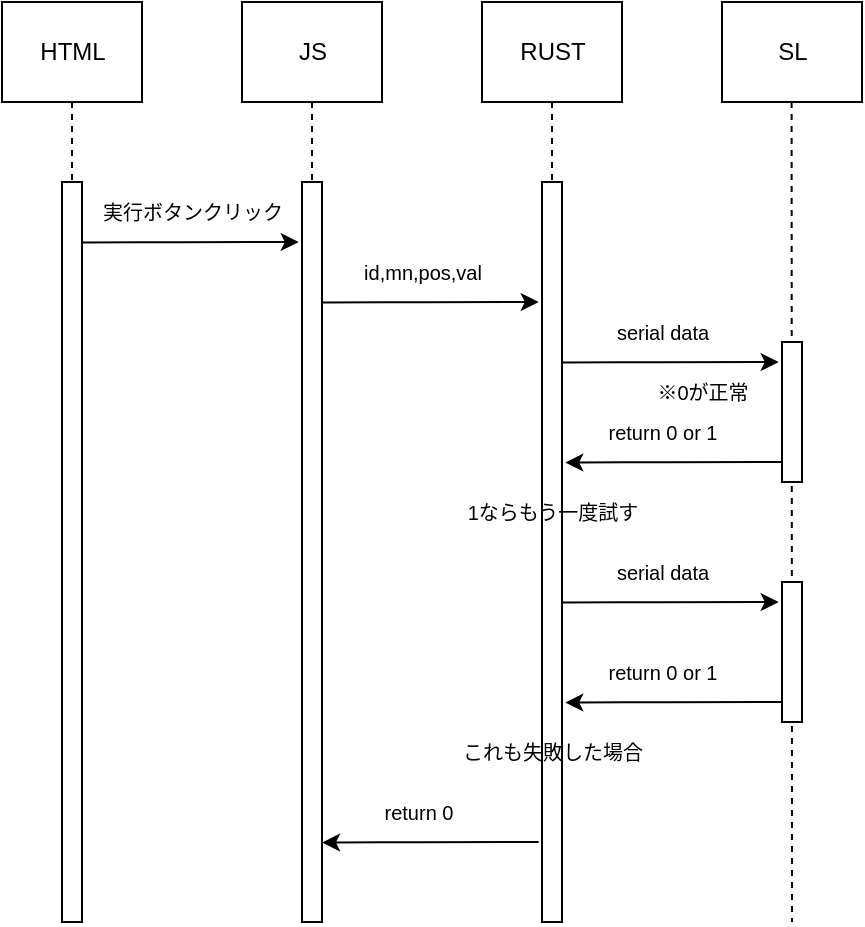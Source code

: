 <mxfile>
    <diagram id="5d_2CFA66pLMOxRAJSd5" name="ページ1">
        <mxGraphModel dx="1277" dy="556" grid="1" gridSize="10" guides="1" tooltips="1" connect="1" arrows="1" fold="1" page="1" pageScale="1" pageWidth="827" pageHeight="1169" math="0" shadow="0">
            <root>
                <mxCell id="0"/>
                <mxCell id="1" parent="0"/>
                <mxCell id="2" value="" style="html=1;points=[];perimeter=orthogonalPerimeter;" vertex="1" parent="1">
                    <mxGeometry x="150" y="160" width="10" height="370" as="geometry"/>
                </mxCell>
                <mxCell id="6" style="edgeStyle=none;html=1;endArrow=none;endFill=0;dashed=1;" edge="1" parent="1" source="5" target="2">
                    <mxGeometry relative="1" as="geometry"/>
                </mxCell>
                <mxCell id="5" value="JS" style="html=1;" vertex="1" parent="1">
                    <mxGeometry x="120" y="70" width="70" height="50" as="geometry"/>
                </mxCell>
                <mxCell id="18" value="" style="html=1;points=[];perimeter=orthogonalPerimeter;" vertex="1" parent="1">
                    <mxGeometry x="270" y="160" width="10" height="370" as="geometry"/>
                </mxCell>
                <mxCell id="19" style="edgeStyle=none;html=1;endArrow=none;endFill=0;dashed=1;" edge="1" source="20" target="18" parent="1">
                    <mxGeometry relative="1" as="geometry"/>
                </mxCell>
                <mxCell id="20" value="RUST" style="html=1;" vertex="1" parent="1">
                    <mxGeometry x="240" y="70" width="70" height="50" as="geometry"/>
                </mxCell>
                <mxCell id="23" value="SL" style="html=1;" vertex="1" parent="1">
                    <mxGeometry x="360" y="70" width="70" height="50" as="geometry"/>
                </mxCell>
                <mxCell id="27" value="" style="endArrow=classic;html=1;entryX=-0.116;entryY=0.103;entryDx=0;entryDy=0;entryPerimeter=0;exitX=1.047;exitY=0.104;exitDx=0;exitDy=0;exitPerimeter=0;" edge="1" parent="1">
                    <mxGeometry width="50" height="50" relative="1" as="geometry">
                        <mxPoint x="280" y="250.29" as="sourcePoint"/>
                        <mxPoint x="388.37" y="250" as="targetPoint"/>
                        <Array as="points">
                            <mxPoint x="319.53" y="250.13"/>
                        </Array>
                    </mxGeometry>
                </mxCell>
                <mxCell id="28" value="" style="html=1;points=[];perimeter=orthogonalPerimeter;" vertex="1" parent="1">
                    <mxGeometry x="30" y="160" width="10" height="370" as="geometry"/>
                </mxCell>
                <mxCell id="29" style="edgeStyle=none;html=1;endArrow=none;endFill=0;dashed=1;" edge="1" source="30" target="28" parent="1">
                    <mxGeometry relative="1" as="geometry"/>
                </mxCell>
                <mxCell id="30" value="HTML" style="html=1;" vertex="1" parent="1">
                    <mxGeometry y="70" width="70" height="50" as="geometry"/>
                </mxCell>
                <mxCell id="31" value="" style="endArrow=classic;html=1;entryX=-0.116;entryY=0.103;entryDx=0;entryDy=0;entryPerimeter=0;exitX=1.047;exitY=0.104;exitDx=0;exitDy=0;exitPerimeter=0;" edge="1" parent="1">
                    <mxGeometry width="50" height="50" relative="1" as="geometry">
                        <mxPoint x="40" y="190.29" as="sourcePoint"/>
                        <mxPoint x="148.37" y="190" as="targetPoint"/>
                        <Array as="points">
                            <mxPoint x="79.53" y="190.13"/>
                        </Array>
                    </mxGeometry>
                </mxCell>
                <mxCell id="32" value="実行ボタンクリック" style="text;html=1;align=center;verticalAlign=middle;resizable=0;points=[];autosize=1;strokeColor=none;fillColor=none;fontSize=10;" vertex="1" parent="1">
                    <mxGeometry x="40" y="160" width="110" height="30" as="geometry"/>
                </mxCell>
                <mxCell id="34" value="" style="endArrow=classic;html=1;entryX=-0.116;entryY=0.103;entryDx=0;entryDy=0;entryPerimeter=0;exitX=1.047;exitY=0.104;exitDx=0;exitDy=0;exitPerimeter=0;" edge="1" parent="1">
                    <mxGeometry width="50" height="50" relative="1" as="geometry">
                        <mxPoint x="160" y="220.29" as="sourcePoint"/>
                        <mxPoint x="268.37" y="220" as="targetPoint"/>
                        <Array as="points">
                            <mxPoint x="199.53" y="220.13"/>
                        </Array>
                    </mxGeometry>
                </mxCell>
                <mxCell id="36" value="id,mn,pos,val" style="text;html=1;align=center;verticalAlign=middle;resizable=0;points=[];autosize=1;strokeColor=none;fillColor=none;fontSize=10;" vertex="1" parent="1">
                    <mxGeometry x="170" y="190" width="80" height="30" as="geometry"/>
                </mxCell>
                <mxCell id="37" value="serial data" style="text;html=1;align=center;verticalAlign=middle;resizable=0;points=[];autosize=1;strokeColor=none;fillColor=none;fontSize=10;" vertex="1" parent="1">
                    <mxGeometry x="295" y="220" width="70" height="30" as="geometry"/>
                </mxCell>
                <mxCell id="39" style="edgeStyle=none;html=1;endArrow=none;endFill=0;dashed=1;" edge="1" parent="1">
                    <mxGeometry relative="1" as="geometry">
                        <mxPoint x="394.8" y="120" as="sourcePoint"/>
                        <mxPoint x="395" y="530" as="targetPoint"/>
                    </mxGeometry>
                </mxCell>
                <mxCell id="21" value="" style="html=1;points=[];perimeter=orthogonalPerimeter;" vertex="1" parent="1">
                    <mxGeometry x="390" y="240" width="10" height="70" as="geometry"/>
                </mxCell>
                <mxCell id="40" value="" style="endArrow=classic;html=1;entryX=-0.116;entryY=0.103;entryDx=0;entryDy=0;entryPerimeter=0;exitX=1.047;exitY=0.104;exitDx=0;exitDy=0;exitPerimeter=0;" edge="1" parent="1">
                    <mxGeometry width="50" height="50" relative="1" as="geometry">
                        <mxPoint x="390.0" y="300" as="sourcePoint"/>
                        <mxPoint x="281.63" y="300.29" as="targetPoint"/>
                        <Array as="points">
                            <mxPoint x="321.16" y="300.13"/>
                        </Array>
                    </mxGeometry>
                </mxCell>
                <mxCell id="41" value="return 0 or 1" style="text;html=1;align=center;verticalAlign=middle;resizable=0;points=[];autosize=1;strokeColor=none;fillColor=none;fontSize=10;" vertex="1" parent="1">
                    <mxGeometry x="290" y="270" width="80" height="30" as="geometry"/>
                </mxCell>
                <mxCell id="43" value="1ならもう一度試す" style="text;html=1;align=center;verticalAlign=middle;resizable=0;points=[];autosize=1;strokeColor=none;fillColor=none;fontSize=10;" vertex="1" parent="1">
                    <mxGeometry x="220" y="310" width="110" height="30" as="geometry"/>
                </mxCell>
                <mxCell id="44" value="" style="endArrow=classic;html=1;entryX=-0.116;entryY=0.103;entryDx=0;entryDy=0;entryPerimeter=0;exitX=1.047;exitY=0.104;exitDx=0;exitDy=0;exitPerimeter=0;" edge="1" parent="1">
                    <mxGeometry width="50" height="50" relative="1" as="geometry">
                        <mxPoint x="280" y="370.29" as="sourcePoint"/>
                        <mxPoint x="388.37" y="370" as="targetPoint"/>
                        <Array as="points">
                            <mxPoint x="319.53" y="370.13"/>
                        </Array>
                    </mxGeometry>
                </mxCell>
                <mxCell id="45" value="serial data" style="text;html=1;align=center;verticalAlign=middle;resizable=0;points=[];autosize=1;strokeColor=none;fillColor=none;fontSize=10;" vertex="1" parent="1">
                    <mxGeometry x="295" y="340" width="70" height="30" as="geometry"/>
                </mxCell>
                <mxCell id="46" value="" style="html=1;points=[];perimeter=orthogonalPerimeter;" vertex="1" parent="1">
                    <mxGeometry x="390" y="360" width="10" height="70" as="geometry"/>
                </mxCell>
                <mxCell id="47" value="" style="endArrow=classic;html=1;entryX=-0.116;entryY=0.103;entryDx=0;entryDy=0;entryPerimeter=0;exitX=1.047;exitY=0.104;exitDx=0;exitDy=0;exitPerimeter=0;" edge="1" parent="1">
                    <mxGeometry width="50" height="50" relative="1" as="geometry">
                        <mxPoint x="390.0" y="420.0" as="sourcePoint"/>
                        <mxPoint x="281.63" y="420.29" as="targetPoint"/>
                        <Array as="points">
                            <mxPoint x="321.16" y="420.13"/>
                        </Array>
                    </mxGeometry>
                </mxCell>
                <mxCell id="48" value="return 0 or 1" style="text;html=1;align=center;verticalAlign=middle;resizable=0;points=[];autosize=1;strokeColor=none;fillColor=none;fontSize=10;" vertex="1" parent="1">
                    <mxGeometry x="290" y="390" width="80" height="30" as="geometry"/>
                </mxCell>
                <mxCell id="49" value="これも失敗した場合" style="text;html=1;align=center;verticalAlign=middle;resizable=0;points=[];autosize=1;strokeColor=none;fillColor=none;fontSize=10;" vertex="1" parent="1">
                    <mxGeometry x="220" y="430" width="110" height="30" as="geometry"/>
                </mxCell>
                <mxCell id="51" value="" style="endArrow=classic;html=1;entryX=-0.116;entryY=0.103;entryDx=0;entryDy=0;entryPerimeter=0;exitX=1.047;exitY=0.104;exitDx=0;exitDy=0;exitPerimeter=0;" edge="1" parent="1">
                    <mxGeometry width="50" height="50" relative="1" as="geometry">
                        <mxPoint x="268.37" y="490.0" as="sourcePoint"/>
                        <mxPoint x="160.0" y="490.29" as="targetPoint"/>
                        <Array as="points">
                            <mxPoint x="199.53" y="490.13"/>
                        </Array>
                    </mxGeometry>
                </mxCell>
                <mxCell id="52" value="return 0" style="text;html=1;align=center;verticalAlign=middle;resizable=0;points=[];autosize=1;strokeColor=none;fillColor=none;fontSize=10;" vertex="1" parent="1">
                    <mxGeometry x="178.37" y="460" width="60" height="30" as="geometry"/>
                </mxCell>
                <mxCell id="53" value="※0が正常" style="text;html=1;align=center;verticalAlign=middle;resizable=0;points=[];autosize=1;strokeColor=none;fillColor=none;fontSize=10;" vertex="1" parent="1">
                    <mxGeometry x="315" y="250" width="70" height="30" as="geometry"/>
                </mxCell>
            </root>
        </mxGraphModel>
    </diagram>
</mxfile>